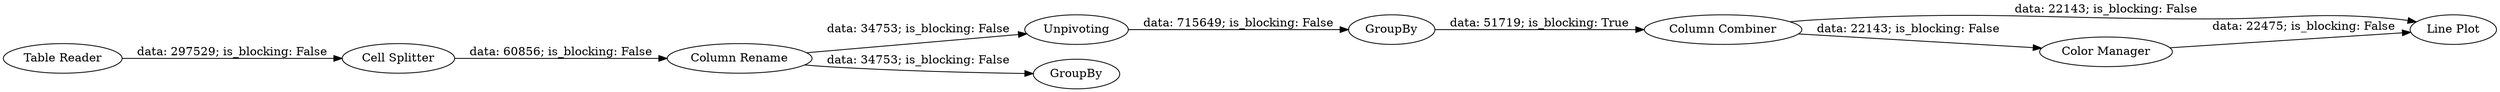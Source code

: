 digraph {
	"-4278808446103155729_11" [label="Column Combiner"]
	"-4278808446103155729_12" [label="Line Plot"]
	"-4278808446103155729_4" [label="Column Rename"]
	"-4278808446103155729_3" [label="Cell Splitter"]
	"-4278808446103155729_1" [label="Table Reader"]
	"-4278808446103155729_6" [label="Color Manager"]
	"-4278808446103155729_7" [label=Unpivoting]
	"-4278808446103155729_2" [label=GroupBy]
	"-4278808446103155729_8" [label=GroupBy]
	"-4278808446103155729_7" -> "-4278808446103155729_8" [label="data: 715649; is_blocking: False"]
	"-4278808446103155729_4" -> "-4278808446103155729_2" [label="data: 34753; is_blocking: False"]
	"-4278808446103155729_3" -> "-4278808446103155729_4" [label="data: 60856; is_blocking: False"]
	"-4278808446103155729_4" -> "-4278808446103155729_7" [label="data: 34753; is_blocking: False"]
	"-4278808446103155729_1" -> "-4278808446103155729_3" [label="data: 297529; is_blocking: False"]
	"-4278808446103155729_6" -> "-4278808446103155729_12" [label="data: 22475; is_blocking: False"]
	"-4278808446103155729_11" -> "-4278808446103155729_6" [label="data: 22143; is_blocking: False"]
	"-4278808446103155729_11" -> "-4278808446103155729_12" [label="data: 22143; is_blocking: False"]
	"-4278808446103155729_8" -> "-4278808446103155729_11" [label="data: 51719; is_blocking: True"]
	rankdir=LR
}
